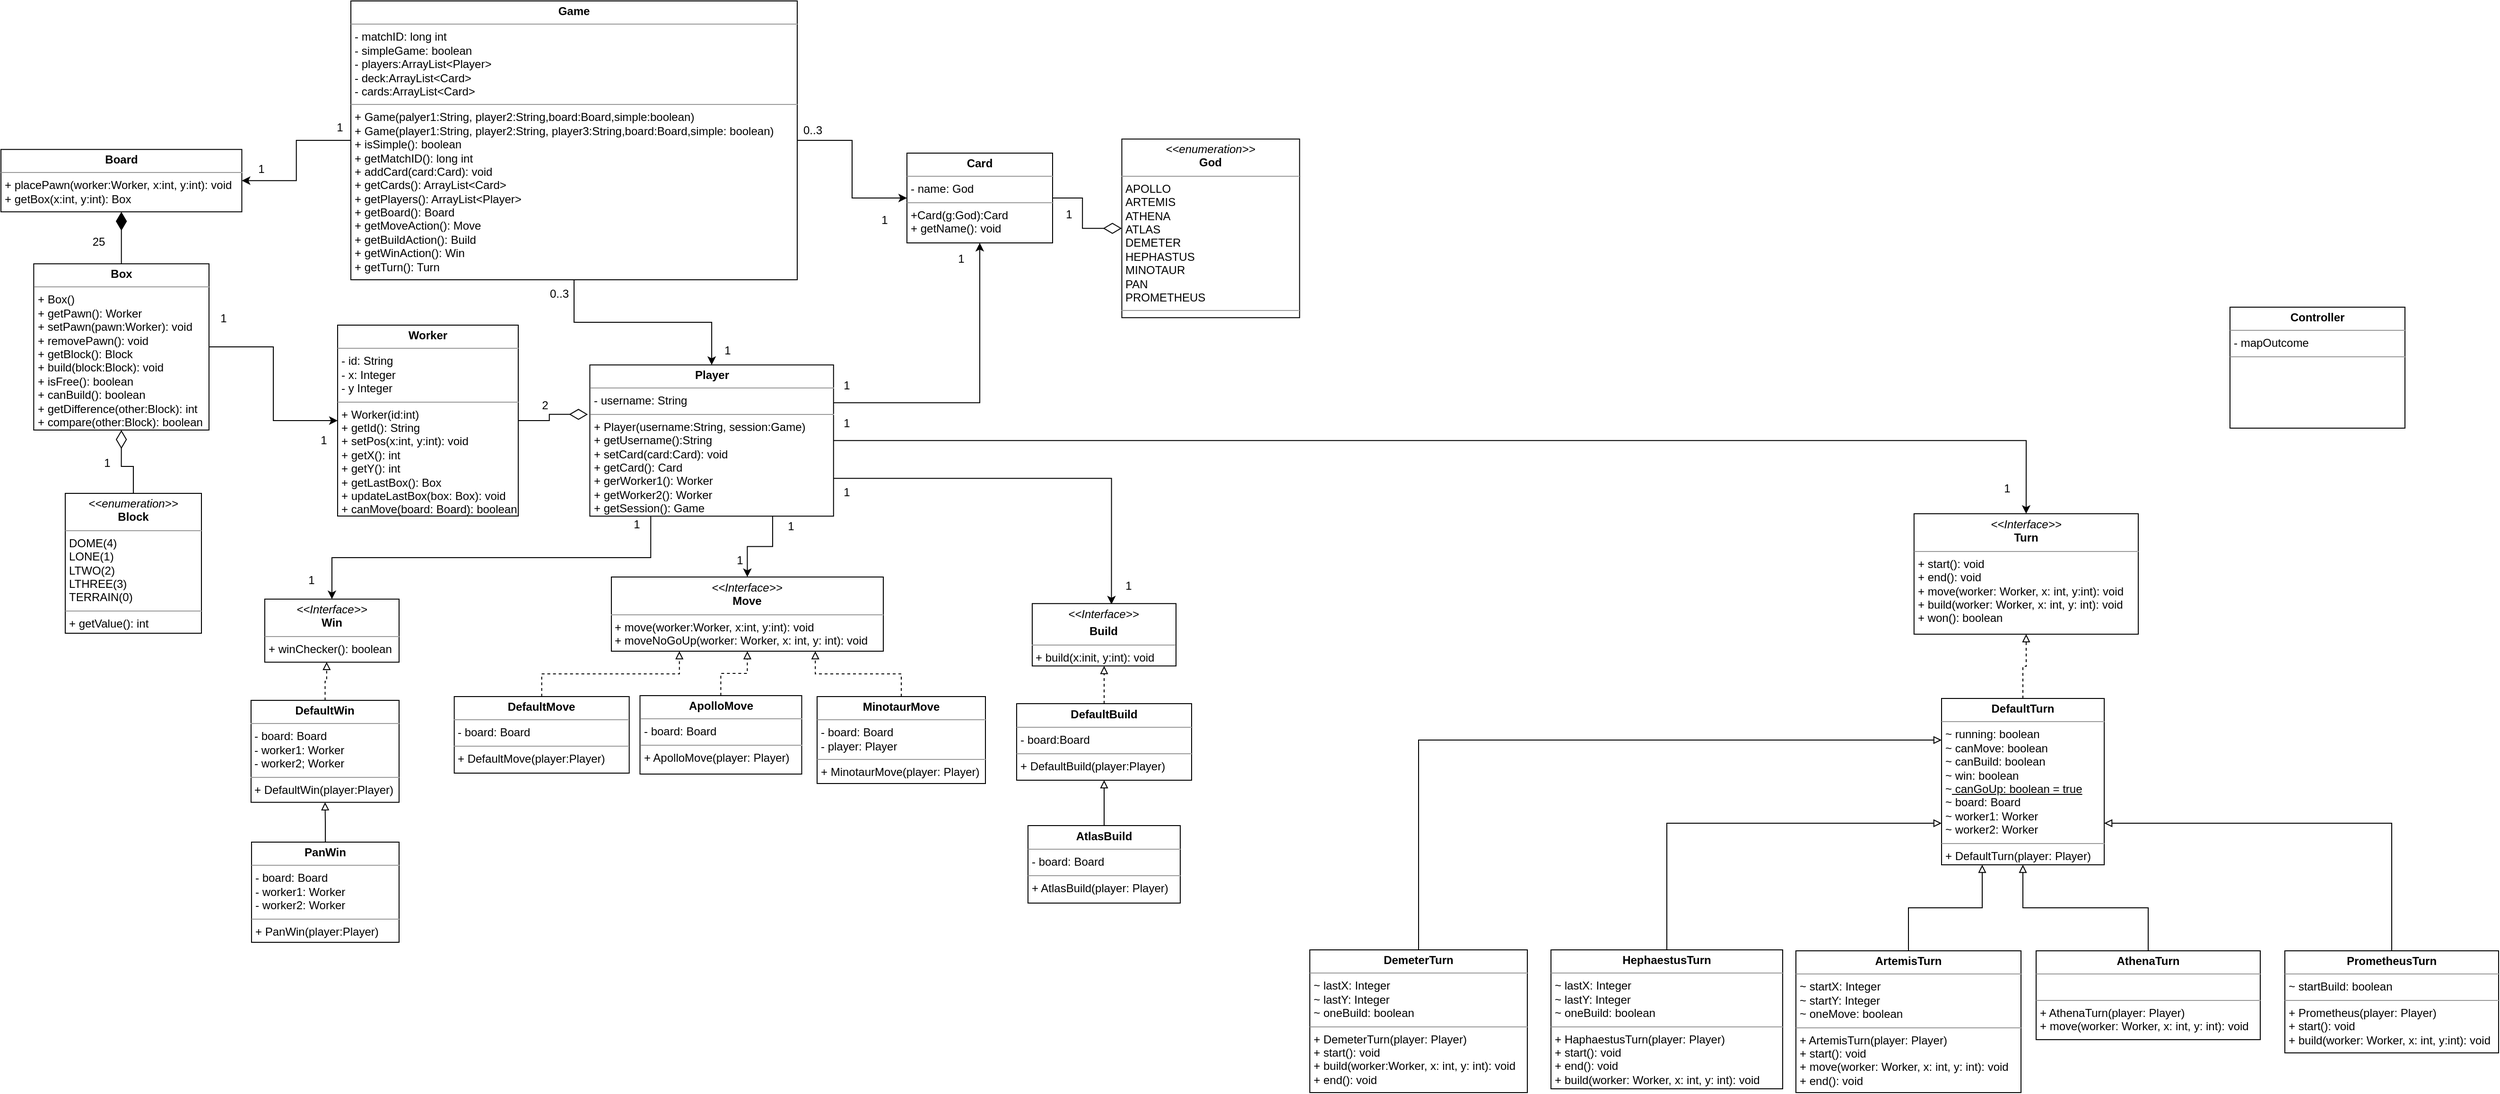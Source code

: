<mxfile version="12.6.5" type="device"><diagram id="AI4W4s346pFo44KeCA1z" name="Page-1"><mxGraphModel dx="1185" dy="668" grid="0" gridSize="10" guides="1" tooltips="1" connect="1" arrows="1" fold="1" page="1" pageScale="1" pageWidth="1169" pageHeight="827" math="0" shadow="0"><root><mxCell id="0"/><mxCell id="1" parent="0"/><mxCell id="TL9_snPZ9ANABbZx_FBI-161" value="&lt;p style=&quot;margin: 0px ; margin-top: 4px ; text-align: center&quot;&gt;&lt;b&gt;Board&lt;/b&gt;&lt;/p&gt;&lt;hr size=&quot;1&quot;&gt;&lt;p style=&quot;margin: 0px ; margin-left: 4px&quot;&gt;+ placePawn(worker:Worker, x:int, y:int): void&lt;/p&gt;&lt;p style=&quot;margin: 0px ; margin-left: 4px&quot;&gt;+ getBox(x:int, y:int): Box&lt;/p&gt;" style="verticalAlign=top;align=left;overflow=fill;fontSize=12;fontFamily=Helvetica;html=1;" parent="1" vertex="1"><mxGeometry x="74" y="235.12" width="254.71" height="66" as="geometry"/></mxCell><mxCell id="TL9_snPZ9ANABbZx_FBI-163" style="edgeStyle=orthogonalEdgeStyle;rounded=0;orthogonalLoop=1;jettySize=auto;html=1;entryX=0.5;entryY=1;entryDx=0;entryDy=0;endArrow=diamondThin;endFill=1;endSize=17;" parent="1" source="TL9_snPZ9ANABbZx_FBI-162" target="TL9_snPZ9ANABbZx_FBI-161" edge="1"><mxGeometry relative="1" as="geometry"/></mxCell><mxCell id="PPZtD4cfK2sCn7wSGM_x-12" style="edgeStyle=orthogonalEdgeStyle;rounded=0;jumpSize=6;orthogonalLoop=1;jettySize=auto;html=1;entryX=0;entryY=0.5;entryDx=0;entryDy=0;startArrow=none;startFill=0;endArrow=classic;endFill=1;endSize=6;targetPerimeterSpacing=0;" parent="1" source="TL9_snPZ9ANABbZx_FBI-162" target="iI2hpYONYFpoSritw1q2-1" edge="1"><mxGeometry relative="1" as="geometry"/></mxCell><mxCell id="TL9_snPZ9ANABbZx_FBI-162" value="&lt;p style=&quot;margin: 0px ; margin-top: 4px ; text-align: center&quot;&gt;&lt;b&gt;Box&lt;/b&gt;&lt;/p&gt;&lt;hr size=&quot;1&quot;&gt;&lt;p style=&quot;margin: 0px ; margin-left: 4px&quot;&gt;+ Box()&lt;/p&gt;&lt;p style=&quot;margin: 0px ; margin-left: 4px&quot;&gt;+ getPawn(): Worker&lt;/p&gt;&lt;p style=&quot;margin: 0px ; margin-left: 4px&quot;&gt;+ setPawn(pawn:Worker): void&lt;/p&gt;&lt;p style=&quot;margin: 0px ; margin-left: 4px&quot;&gt;+ removePawn(): void&lt;/p&gt;&lt;p style=&quot;margin: 0px ; margin-left: 4px&quot;&gt;+ getBlock(): Block&lt;/p&gt;&lt;p style=&quot;margin: 0px ; margin-left: 4px&quot;&gt;+ build(block:Block): void&lt;/p&gt;&lt;p style=&quot;margin: 0px ; margin-left: 4px&quot;&gt;+ isFree(): boolean&lt;/p&gt;&lt;p style=&quot;margin: 0px ; margin-left: 4px&quot;&gt;+ canBuild(): boolean&lt;/p&gt;&lt;p style=&quot;margin: 0px ; margin-left: 4px&quot;&gt;+ getDifference(other:Block): int&lt;/p&gt;&lt;p style=&quot;margin: 0px ; margin-left: 4px&quot;&gt;+ compare(other:Block): boolean&lt;/p&gt;" style="verticalAlign=top;align=left;overflow=fill;fontSize=12;fontFamily=Helvetica;html=1;" parent="1" vertex="1"><mxGeometry x="108.68" y="356.12" width="185.32" height="175.88" as="geometry"/></mxCell><mxCell id="PPZtD4cfK2sCn7wSGM_x-11" style="edgeStyle=orthogonalEdgeStyle;rounded=0;orthogonalLoop=1;jettySize=auto;html=1;entryX=0.5;entryY=1;entryDx=0;entryDy=0;startArrow=none;startFill=0;endArrow=diamondThin;endFill=0;endSize=17;targetPerimeterSpacing=0;jumpSize=6;" parent="1" source="OH-vLpmE1W3eBXYXxD3f-1" target="TL9_snPZ9ANABbZx_FBI-162" edge="1"><mxGeometry relative="1" as="geometry"><mxPoint x="200.695" y="574" as="sourcePoint"/></mxGeometry></mxCell><mxCell id="PPZtD4cfK2sCn7wSGM_x-7" style="edgeStyle=orthogonalEdgeStyle;rounded=0;orthogonalLoop=1;jettySize=auto;html=1;startArrow=none;startFill=0;endArrow=diamondThin;endFill=0;endSize=17;targetPerimeterSpacing=0;" parent="1" source="UgyTfdKLfa_VLMzOBymf-4" target="pAgwG4pUgbgQ0UnFeg27-1" edge="1"><mxGeometry relative="1" as="geometry"/></mxCell><mxCell id="UgyTfdKLfa_VLMzOBymf-4" value="&lt;p style=&quot;margin: 0px ; margin-top: 4px ; text-align: center&quot;&gt;&lt;b&gt;Card&lt;/b&gt;&lt;/p&gt;&lt;hr size=&quot;1&quot;&gt;&lt;p style=&quot;margin: 0px ; margin-left: 4px&quot;&gt;- name: God&lt;br&gt;&lt;/p&gt;&lt;hr size=&quot;1&quot;&gt;&lt;p style=&quot;margin: 0px ; margin-left: 4px&quot;&gt;+Card(g:God):Card&lt;/p&gt;&lt;p style=&quot;margin: 0px ; margin-left: 4px&quot;&gt;+ getName(): void&amp;nbsp;&lt;/p&gt;&lt;p style=&quot;margin: 0px ; margin-left: 4px&quot;&gt;&lt;br&gt;&lt;/p&gt;" style="verticalAlign=top;align=left;overflow=fill;fontSize=12;fontFamily=Helvetica;html=1;" parent="1" vertex="1"><mxGeometry x="1032" y="239" width="154" height="95" as="geometry"/></mxCell><mxCell id="UgyTfdKLfa_VLMzOBymf-9" value="&lt;p style=&quot;margin: 0px ; margin-top: 4px ; text-align: center&quot;&gt;&lt;i&gt;&amp;lt;&amp;lt;Interface&amp;gt;&amp;gt;&lt;/i&gt;&lt;br&gt;&lt;b&gt;Win&lt;/b&gt;&lt;/p&gt;&lt;hr size=&quot;1&quot;&gt;&lt;p style=&quot;margin: 0px ; margin-left: 4px&quot;&gt;+ winChecker(): boolean&lt;/p&gt;" style="verticalAlign=top;align=left;overflow=fill;fontSize=12;fontFamily=Helvetica;html=1;" parent="1" vertex="1"><mxGeometry x="352.95" y="710.88" width="142.02" height="66.75" as="geometry"/></mxCell><mxCell id="PPZtD4cfK2sCn7wSGM_x-35" style="edgeStyle=orthogonalEdgeStyle;rounded=0;jumpSize=6;orthogonalLoop=1;jettySize=auto;html=1;entryX=0.75;entryY=1;entryDx=0;entryDy=0;startArrow=classic;startFill=1;endArrow=none;endFill=0;endSize=6;targetPerimeterSpacing=0;exitX=0.5;exitY=0;exitDx=0;exitDy=0;" parent="1" source="UgyTfdKLfa_VLMzOBymf-26" target="0Tfp0ud56B-8Gjjh1ehG-1" edge="1"><mxGeometry relative="1" as="geometry"/></mxCell><mxCell id="UgyTfdKLfa_VLMzOBymf-26" value="&lt;p style=&quot;margin: 0px ; margin-top: 4px ; text-align: center&quot;&gt;&lt;i&gt;&amp;lt;&amp;lt;Interface&amp;gt;&amp;gt;&lt;/i&gt;&lt;br&gt;&lt;b&gt;Move&lt;/b&gt;&lt;/p&gt;&lt;hr size=&quot;1&quot;&gt;&lt;p style=&quot;margin: 0px ; margin-left: 4px&quot;&gt;+ move(worker:Worker, x:int, y:int): void&lt;/p&gt;&lt;p style=&quot;margin: 0px ; margin-left: 4px&quot;&gt;+ moveNoGoUp(worker: Worker, x: int, y: int): void&lt;/p&gt;" style="verticalAlign=top;align=left;overflow=fill;fontSize=12;fontFamily=Helvetica;html=1;" parent="1" vertex="1"><mxGeometry x="719.48" y="687.5" width="287.52" height="78.5" as="geometry"/></mxCell><mxCell id="PPZtD4cfK2sCn7wSGM_x-36" style="edgeStyle=orthogonalEdgeStyle;rounded=0;jumpSize=6;orthogonalLoop=1;jettySize=auto;html=1;entryX=1;entryY=0.75;entryDx=0;entryDy=0;startArrow=classic;startFill=1;endArrow=none;endFill=0;endSize=6;targetPerimeterSpacing=0;exitX=0.551;exitY=0.013;exitDx=0;exitDy=0;exitPerimeter=0;" parent="1" source="UgyTfdKLfa_VLMzOBymf-27" target="0Tfp0ud56B-8Gjjh1ehG-1" edge="1"><mxGeometry relative="1" as="geometry"/></mxCell><mxCell id="UgyTfdKLfa_VLMzOBymf-27" value="&lt;p style=&quot;margin: 0px ; margin-top: 4px ; text-align: center&quot;&gt;&lt;i&gt;&amp;lt;&amp;lt;Interface&amp;gt;&amp;gt;&lt;/i&gt;&lt;/p&gt;&lt;p style=&quot;margin: 0px ; margin-top: 4px ; text-align: center&quot;&gt;&lt;b&gt;Build&lt;/b&gt;&lt;/p&gt;&lt;hr size=&quot;1&quot;&gt;&lt;p style=&quot;margin: 0px ; margin-left: 4px&quot;&gt;+ build(x:init, y:int): void&lt;/p&gt;" style="verticalAlign=top;align=left;overflow=fill;fontSize=12;fontFamily=Helvetica;html=1;" parent="1" vertex="1"><mxGeometry x="1164.49" y="715.62" width="152.02" height="66" as="geometry"/></mxCell><mxCell id="pAgwG4pUgbgQ0UnFeg27-1" value="&lt;p style=&quot;margin: 0px ; margin-top: 4px ; text-align: center&quot;&gt;&lt;i&gt;&amp;lt;&amp;lt;enumeration&amp;gt;&amp;gt;&lt;/i&gt;&lt;br&gt;&lt;b&gt;God&lt;/b&gt;&lt;/p&gt;&lt;hr size=&quot;1&quot;&gt;&lt;p style=&quot;margin: 0px ; margin-left: 4px&quot;&gt;APOLLO&lt;/p&gt;&lt;p style=&quot;margin: 0px ; margin-left: 4px&quot;&gt;ARTEMIS&lt;/p&gt;&lt;p style=&quot;margin: 0px ; margin-left: 4px&quot;&gt;ATHENA&lt;/p&gt;&lt;p style=&quot;margin: 0px ; margin-left: 4px&quot;&gt;ATLAS&lt;/p&gt;&lt;p style=&quot;margin: 0px ; margin-left: 4px&quot;&gt;DEMETER&lt;/p&gt;&lt;p style=&quot;margin: 0px ; margin-left: 4px&quot;&gt;HEPHASTUS&lt;/p&gt;&lt;p style=&quot;margin: 0px ; margin-left: 4px&quot;&gt;MINOTAUR&lt;/p&gt;&lt;p style=&quot;margin: 0px ; margin-left: 4px&quot;&gt;PAN&lt;/p&gt;&lt;p style=&quot;margin: 0px ; margin-left: 4px&quot;&gt;PROMETHEUS&lt;/p&gt;&lt;hr size=&quot;1&quot;&gt;&lt;p style=&quot;margin: 0px ; margin-left: 4px&quot;&gt;&lt;br&gt;&lt;/p&gt;" style="verticalAlign=top;align=left;overflow=fill;fontSize=12;fontFamily=Helvetica;html=1;" parent="1" vertex="1"><mxGeometry x="1259.24" y="224.12" width="187.94" height="189" as="geometry"/></mxCell><mxCell id="ljzHWtXD3Ws3ad_9SaKF-12" value="" style="endArrow=none;html=1;" parent="1" edge="1"><mxGeometry width="50" height="50" relative="1" as="geometry"><mxPoint x="403.77" y="383.12" as="sourcePoint"/><mxPoint x="403.77" y="383.12" as="targetPoint"/></mxGeometry></mxCell><mxCell id="PPZtD4cfK2sCn7wSGM_x-8" style="edgeStyle=orthogonalEdgeStyle;rounded=0;orthogonalLoop=1;jettySize=auto;html=1;startArrow=none;startFill=0;endArrow=classic;endFill=1;endSize=6;targetPerimeterSpacing=0;" parent="1" source="ljzHWtXD3Ws3ad_9SaKF-13" target="UgyTfdKLfa_VLMzOBymf-4" edge="1"><mxGeometry relative="1" as="geometry"/></mxCell><mxCell id="PPZtD4cfK2sCn7wSGM_x-10" style="edgeStyle=orthogonalEdgeStyle;rounded=0;orthogonalLoop=1;jettySize=auto;html=1;entryX=1;entryY=0.5;entryDx=0;entryDy=0;startArrow=none;startFill=0;endArrow=classic;endFill=1;endSize=6;targetPerimeterSpacing=0;" parent="1" source="ljzHWtXD3Ws3ad_9SaKF-13" target="TL9_snPZ9ANABbZx_FBI-161" edge="1"><mxGeometry relative="1" as="geometry"/></mxCell><mxCell id="vhSz58OQ3GrwiRT-DfRa-1" style="edgeStyle=orthogonalEdgeStyle;rounded=0;orthogonalLoop=1;jettySize=auto;html=1;startArrow=none;startFill=0;" parent="1" source="ljzHWtXD3Ws3ad_9SaKF-13" target="0Tfp0ud56B-8Gjjh1ehG-1" edge="1"><mxGeometry relative="1" as="geometry"/></mxCell><mxCell id="ljzHWtXD3Ws3ad_9SaKF-13" value="&lt;p style=&quot;margin: 0px ; margin-top: 4px ; text-align: center&quot;&gt;&lt;b&gt;Game&lt;/b&gt;&lt;/p&gt;&lt;hr size=&quot;1&quot;&gt;&lt;p style=&quot;margin: 0px ; margin-left: 4px&quot;&gt;- matchID: long int&lt;br&gt;&lt;/p&gt;&lt;p style=&quot;margin: 0px ; margin-left: 4px&quot;&gt;- simpleGame: boolean&lt;/p&gt;&lt;p style=&quot;margin: 0px ; margin-left: 4px&quot;&gt;- players:ArrayList&amp;lt;Player&amp;gt;&lt;/p&gt;&lt;p style=&quot;margin: 0px ; margin-left: 4px&quot;&gt;- deck:ArrayList&amp;lt;Card&amp;gt;&lt;/p&gt;&lt;p style=&quot;margin: 0px ; margin-left: 4px&quot;&gt;- cards:ArrayList&amp;lt;Card&amp;gt;&lt;/p&gt;&lt;hr size=&quot;1&quot;&gt;&lt;p style=&quot;margin: 0px ; margin-left: 4px&quot;&gt;&lt;span&gt;+ Game(palyer1:String, player2:String,board:Board,simple:boolean)&lt;/span&gt;&lt;br&gt;&lt;/p&gt;&lt;p style=&quot;margin: 0px ; margin-left: 4px&quot;&gt;&lt;span&gt;+ Game(player1:String, player2:String, player3:String,board:Board,simple: boolean)&lt;/span&gt;&lt;/p&gt;&lt;p style=&quot;margin: 0px ; margin-left: 4px&quot;&gt;&lt;span&gt;+ isSimple(): boolean&lt;/span&gt;&lt;/p&gt;&lt;p style=&quot;margin: 0px ; margin-left: 4px&quot;&gt;+ getMatchID(): long int&lt;span&gt;&lt;br&gt;&lt;/span&gt;&lt;/p&gt;&lt;p style=&quot;margin: 0px ; margin-left: 4px&quot;&gt;+ addCard(card:Card): void&lt;/p&gt;&lt;p style=&quot;margin: 0px ; margin-left: 4px&quot;&gt;+ getCards(): ArrayList&amp;lt;Card&amp;gt;&lt;/p&gt;&lt;p style=&quot;margin: 0px ; margin-left: 4px&quot;&gt;+ getPlayers(): ArrayList&amp;lt;Player&amp;gt;&lt;/p&gt;&lt;p style=&quot;margin: 0px ; margin-left: 4px&quot;&gt;+ getBoard(): Board&lt;/p&gt;&lt;p style=&quot;margin: 0px ; margin-left: 4px&quot;&gt;+ getMoveAction(): Move&lt;/p&gt;&lt;p style=&quot;margin: 0px ; margin-left: 4px&quot;&gt;+ getBuildAction(): Build&lt;/p&gt;&lt;p style=&quot;margin: 0px ; margin-left: 4px&quot;&gt;+ getWinAction(): Win&lt;/p&gt;&lt;p style=&quot;margin: 0px ; margin-left: 4px&quot;&gt;+ getTurn(): Turn&lt;/p&gt;&lt;p style=&quot;margin: 0px ; margin-left: 4px&quot;&gt;&lt;br&gt;&lt;/p&gt;" style="verticalAlign=top;align=left;overflow=fill;fontSize=12;fontFamily=Helvetica;html=1;" parent="1" vertex="1"><mxGeometry x="444" y="78" width="472" height="295" as="geometry"/></mxCell><mxCell id="iI2hpYONYFpoSritw1q2-3" style="edgeStyle=orthogonalEdgeStyle;rounded=0;orthogonalLoop=1;jettySize=auto;html=1;entryX=-0.008;entryY=0.327;entryDx=0;entryDy=0;endArrow=diamondThin;endFill=0;endSize=17;entryPerimeter=0;" parent="1" source="iI2hpYONYFpoSritw1q2-1" target="0Tfp0ud56B-8Gjjh1ehG-1" edge="1"><mxGeometry relative="1" as="geometry"><mxPoint x="524.71" y="472.12" as="targetPoint"/></mxGeometry></mxCell><mxCell id="iI2hpYONYFpoSritw1q2-1" value="&lt;p style=&quot;margin: 0px ; margin-top: 4px ; text-align: center&quot;&gt;&lt;b&gt;Worker&lt;/b&gt;&lt;/p&gt;&lt;hr size=&quot;1&quot;&gt;&lt;p style=&quot;margin: 0px ; margin-left: 4px&quot;&gt;- id: String&lt;/p&gt;&lt;p style=&quot;margin: 0px ; margin-left: 4px&quot;&gt;- x: Integer&lt;/p&gt;&lt;p style=&quot;margin: 0px ; margin-left: 4px&quot;&gt;- y Integer&lt;/p&gt;&lt;hr size=&quot;1&quot;&gt;&lt;p style=&quot;margin: 0px ; margin-left: 4px&quot;&gt;&lt;span&gt;+ Worker(id:int)&lt;/span&gt;&lt;/p&gt;&lt;p style=&quot;margin: 0px ; margin-left: 4px&quot;&gt;&lt;span&gt;+ getId(): String&lt;/span&gt;&lt;br&gt;&lt;/p&gt;&lt;p style=&quot;margin: 0px ; margin-left: 4px&quot;&gt;&lt;span&gt;+ setPos(x:int, y:int): void&lt;/span&gt;&lt;/p&gt;&lt;p style=&quot;margin: 0px ; margin-left: 4px&quot;&gt;&lt;span&gt;+ getX(): int&lt;/span&gt;&lt;/p&gt;&lt;p style=&quot;margin: 0px ; margin-left: 4px&quot;&gt;&lt;span&gt;+ getY(): int&lt;/span&gt;&lt;/p&gt;&lt;p style=&quot;margin: 0px ; margin-left: 4px&quot;&gt;&lt;span&gt;+ getLastBox(): Box&lt;/span&gt;&lt;/p&gt;&lt;p style=&quot;margin: 0px ; margin-left: 4px&quot;&gt;&lt;span&gt;+ updateLastBox(box: Box): void&lt;/span&gt;&lt;/p&gt;&lt;p style=&quot;margin: 0px ; margin-left: 4px&quot;&gt;&lt;span&gt;+ canMove(board: Board): boolean&lt;/span&gt;&lt;/p&gt;" style="verticalAlign=top;align=left;overflow=fill;fontSize=12;fontFamily=Helvetica;html=1;" parent="1" vertex="1"><mxGeometry x="430" y="421" width="191" height="202" as="geometry"/></mxCell><mxCell id="PPZtD4cfK2sCn7wSGM_x-13" style="edgeStyle=orthogonalEdgeStyle;rounded=0;jumpSize=6;orthogonalLoop=1;jettySize=auto;html=1;startArrow=none;startFill=0;endArrow=classic;endFill=1;endSize=6;targetPerimeterSpacing=0;exitX=1;exitY=0.25;exitDx=0;exitDy=0;" parent="1" source="0Tfp0ud56B-8Gjjh1ehG-1" target="UgyTfdKLfa_VLMzOBymf-4" edge="1"><mxGeometry relative="1" as="geometry"/></mxCell><mxCell id="PPZtD4cfK2sCn7wSGM_x-31" style="edgeStyle=orthogonalEdgeStyle;rounded=0;jumpSize=6;orthogonalLoop=1;jettySize=auto;html=1;entryX=0.5;entryY=0;entryDx=0;entryDy=0;startArrow=none;startFill=0;endArrow=classic;endFill=1;endSize=6;targetPerimeterSpacing=0;exitX=0.25;exitY=1;exitDx=0;exitDy=0;" parent="1" source="0Tfp0ud56B-8Gjjh1ehG-1" target="UgyTfdKLfa_VLMzOBymf-9" edge="1"><mxGeometry relative="1" as="geometry"/></mxCell><mxCell id="OH-vLpmE1W3eBXYXxD3f-22" style="edgeStyle=orthogonalEdgeStyle;rounded=0;orthogonalLoop=1;jettySize=auto;html=1;entryX=0.5;entryY=0;entryDx=0;entryDy=0;endArrow=classic;endFill=1;" parent="1" source="0Tfp0ud56B-8Gjjh1ehG-1" target="vhSz58OQ3GrwiRT-DfRa-5" edge="1"><mxGeometry relative="1" as="geometry"/></mxCell><mxCell id="0Tfp0ud56B-8Gjjh1ehG-1" value="&lt;p style=&quot;margin: 0px ; margin-top: 4px ; text-align: center&quot;&gt;&lt;b&gt;Player&lt;/b&gt;&lt;/p&gt;&lt;hr size=&quot;1&quot;&gt;&lt;p style=&quot;margin: 0px ; margin-left: 4px&quot;&gt;- username: String&lt;/p&gt;&lt;hr size=&quot;1&quot;&gt;&lt;p style=&quot;margin: 0px ; margin-left: 4px&quot;&gt;+ Player(username:String, session:Game)&lt;/p&gt;&lt;p style=&quot;margin: 0px ; margin-left: 4px&quot;&gt;+ getUsername():String&lt;/p&gt;&lt;p style=&quot;margin: 0px ; margin-left: 4px&quot;&gt;+ setCard(card:Card): void&lt;/p&gt;&lt;p style=&quot;margin: 0px ; margin-left: 4px&quot;&gt;+ getCard(): Card&lt;/p&gt;&lt;p style=&quot;margin: 0px ; margin-left: 4px&quot;&gt;+ gerWorker1(): Worker&lt;/p&gt;&lt;p style=&quot;margin: 0px ; margin-left: 4px&quot;&gt;+ getWorker2(): Worker&lt;/p&gt;&lt;p style=&quot;margin: 0px ; margin-left: 4px&quot;&gt;+ getSession(): Game&lt;/p&gt;" style="verticalAlign=top;align=left;overflow=fill;fontSize=12;fontFamily=Helvetica;html=1;" parent="1" vertex="1"><mxGeometry x="696.71" y="463.12" width="257.67" height="160" as="geometry"/></mxCell><mxCell id="PPZtD4cfK2sCn7wSGM_x-37" style="edgeStyle=orthogonalEdgeStyle;rounded=0;jumpSize=6;orthogonalLoop=1;jettySize=auto;html=1;entryX=0.461;entryY=0.997;entryDx=0;entryDy=0;entryPerimeter=0;startArrow=none;startFill=0;endArrow=block;endFill=0;endSize=6;targetPerimeterSpacing=0;dashed=1;" parent="1" source="PPZtD4cfK2sCn7wSGM_x-24" target="UgyTfdKLfa_VLMzOBymf-9" edge="1"><mxGeometry relative="1" as="geometry"/></mxCell><mxCell id="PPZtD4cfK2sCn7wSGM_x-24" value="&lt;p style=&quot;margin: 0px ; margin-top: 4px ; text-align: center&quot;&gt;&lt;b&gt;DefaultWin&lt;/b&gt;&lt;/p&gt;&lt;hr size=&quot;1&quot;&gt;&lt;p style=&quot;margin: 0px ; margin-left: 4px&quot;&gt;- board: Board&lt;/p&gt;&lt;p style=&quot;margin: 0px ; margin-left: 4px&quot;&gt;- worker1: Worker&lt;/p&gt;&lt;p style=&quot;margin: 0px ; margin-left: 4px&quot;&gt;- worker2; Worker&lt;/p&gt;&lt;hr size=&quot;1&quot;&gt;&lt;p style=&quot;margin: 0px ; margin-left: 4px&quot;&gt;+ DefaultWin(player:Player)&lt;/p&gt;" style="verticalAlign=top;align=left;overflow=fill;fontSize=12;fontFamily=Helvetica;html=1;" parent="1" vertex="1"><mxGeometry x="338.46" y="818" width="156.51" height="107.87" as="geometry"/></mxCell><mxCell id="OH-vLpmE1W3eBXYXxD3f-18" style="edgeStyle=orthogonalEdgeStyle;rounded=0;orthogonalLoop=1;jettySize=auto;html=1;entryX=0.25;entryY=1;entryDx=0;entryDy=0;endArrow=block;endFill=0;dashed=1;" parent="1" source="PPZtD4cfK2sCn7wSGM_x-28" target="UgyTfdKLfa_VLMzOBymf-26" edge="1"><mxGeometry relative="1" as="geometry"/></mxCell><mxCell id="PPZtD4cfK2sCn7wSGM_x-28" value="&lt;p style=&quot;margin: 0px ; margin-top: 4px ; text-align: center&quot;&gt;&lt;b&gt;DefaultMove&lt;/b&gt;&lt;/p&gt;&lt;hr size=&quot;1&quot;&gt;&lt;p style=&quot;margin: 0px ; margin-left: 4px&quot;&gt;- board: Board&lt;/p&gt;&lt;hr size=&quot;1&quot;&gt;&lt;p style=&quot;margin: 0px ; margin-left: 4px&quot;&gt;+ DefaultMove(player:Player)&lt;/p&gt;" style="verticalAlign=top;align=left;overflow=fill;fontSize=12;fontFamily=Helvetica;html=1;" parent="1" vertex="1"><mxGeometry x="553.32" y="814" width="185" height="81" as="geometry"/></mxCell><mxCell id="PPZtD4cfK2sCn7wSGM_x-49" style="edgeStyle=orthogonalEdgeStyle;rounded=0;jumpSize=6;orthogonalLoop=1;jettySize=auto;html=1;entryX=0.5;entryY=1;entryDx=0;entryDy=0;dashed=1;startArrow=none;startFill=0;endArrow=block;endFill=0;endSize=6;targetPerimeterSpacing=0;" parent="1" source="PPZtD4cfK2sCn7wSGM_x-29" target="UgyTfdKLfa_VLMzOBymf-27" edge="1"><mxGeometry relative="1" as="geometry"/></mxCell><mxCell id="PPZtD4cfK2sCn7wSGM_x-29" value="&lt;p style=&quot;margin: 0px ; margin-top: 4px ; text-align: center&quot;&gt;&lt;b&gt;DefaultBuild&lt;/b&gt;&lt;/p&gt;&lt;hr size=&quot;1&quot;&gt;&lt;p style=&quot;margin: 0px ; margin-left: 4px&quot;&gt;- board:Board&lt;/p&gt;&lt;hr size=&quot;1&quot;&gt;&lt;p style=&quot;margin: 0px ; margin-left: 4px&quot;&gt;+ DefaultBuild(player:Player)&lt;/p&gt;" style="verticalAlign=top;align=left;overflow=fill;fontSize=12;fontFamily=Helvetica;html=1;" parent="1" vertex="1"><mxGeometry x="1148" y="821.5" width="185" height="81" as="geometry"/></mxCell><mxCell id="PPZtD4cfK2sCn7wSGM_x-53" value="0..3" style="text;html=1;align=center;verticalAlign=middle;resizable=0;points=[];autosize=1;" parent="1" vertex="1"><mxGeometry x="917" y="206.12" width="30" height="18" as="geometry"/></mxCell><mxCell id="PPZtD4cfK2sCn7wSGM_x-54" value="1" style="text;html=1;align=center;verticalAlign=middle;resizable=0;points=[];autosize=1;" parent="1" vertex="1"><mxGeometry x="999.86" y="301.12" width="17" height="18" as="geometry"/></mxCell><mxCell id="PPZtD4cfK2sCn7wSGM_x-55" value="1" style="text;html=1;align=center;verticalAlign=middle;resizable=0;points=[];autosize=1;" parent="1" vertex="1"><mxGeometry x="423" y="203" width="17" height="18" as="geometry"/></mxCell><mxCell id="PPZtD4cfK2sCn7wSGM_x-56" value="1" style="text;html=1;align=center;verticalAlign=middle;resizable=0;points=[];autosize=1;" parent="1" vertex="1"><mxGeometry x="340.22" y="247" width="17" height="18" as="geometry"/></mxCell><mxCell id="PPZtD4cfK2sCn7wSGM_x-57" value="1" style="text;html=1;align=center;verticalAlign=middle;resizable=0;points=[];autosize=1;" parent="1" vertex="1"><mxGeometry x="1194" y="295" width="17" height="18" as="geometry"/></mxCell><mxCell id="PPZtD4cfK2sCn7wSGM_x-58" value="25" style="text;html=1;align=center;verticalAlign=middle;resizable=0;points=[];autosize=1;" parent="1" vertex="1"><mxGeometry x="165" y="324" width="23" height="18" as="geometry"/></mxCell><mxCell id="PPZtD4cfK2sCn7wSGM_x-59" value="1" style="text;html=1;align=center;verticalAlign=middle;resizable=0;points=[];autosize=1;" parent="1" vertex="1"><mxGeometry x="177" y="558" width="17" height="18" as="geometry"/></mxCell><mxCell id="PPZtD4cfK2sCn7wSGM_x-60" value="1" style="text;html=1;align=center;verticalAlign=middle;resizable=0;points=[];autosize=1;" parent="1" vertex="1"><mxGeometry x="300" y="405" width="17" height="18" as="geometry"/></mxCell><mxCell id="PPZtD4cfK2sCn7wSGM_x-61" value="1" style="text;html=1;align=center;verticalAlign=middle;resizable=0;points=[];autosize=1;" parent="1" vertex="1"><mxGeometry x="406" y="534.12" width="17" height="18" as="geometry"/></mxCell><mxCell id="PPZtD4cfK2sCn7wSGM_x-62" value="2" style="text;html=1;align=center;verticalAlign=middle;resizable=0;points=[];autosize=1;" parent="1" vertex="1"><mxGeometry x="640" y="497" width="17" height="18" as="geometry"/></mxCell><mxCell id="PPZtD4cfK2sCn7wSGM_x-63" value="1" style="text;html=1;align=center;verticalAlign=middle;resizable=0;points=[];autosize=1;" parent="1" vertex="1"><mxGeometry x="833" y="439" width="17" height="18" as="geometry"/></mxCell><mxCell id="PPZtD4cfK2sCn7wSGM_x-64" value="1" style="text;html=1;align=center;verticalAlign=middle;resizable=0;points=[];autosize=1;" parent="1" vertex="1"><mxGeometry x="1080" y="342" width="17" height="18" as="geometry"/></mxCell><mxCell id="PPZtD4cfK2sCn7wSGM_x-65" value="1" style="text;html=1;align=center;verticalAlign=middle;resizable=0;points=[];autosize=1;" parent="1" vertex="1"><mxGeometry x="393.46" y="682" width="17" height="18" as="geometry"/></mxCell><mxCell id="PPZtD4cfK2sCn7wSGM_x-70" value="1" style="text;html=1;align=center;verticalAlign=middle;resizable=0;points=[];autosize=1;" parent="1" vertex="1"><mxGeometry x="846.0" y="661" width="17" height="18" as="geometry"/></mxCell><mxCell id="PPZtD4cfK2sCn7wSGM_x-71" value="1" style="text;html=1;align=center;verticalAlign=middle;resizable=0;points=[];autosize=1;" parent="1" vertex="1"><mxGeometry x="1257.78" y="687.5" width="17" height="18" as="geometry"/></mxCell><mxCell id="PPZtD4cfK2sCn7wSGM_x-72" value="1" style="text;html=1;align=center;verticalAlign=middle;resizable=0;points=[];autosize=1;" parent="1" vertex="1"><mxGeometry x="737.64" y="623.12" width="17" height="18" as="geometry"/></mxCell><mxCell id="PPZtD4cfK2sCn7wSGM_x-75" value="1" style="text;html=1;align=center;verticalAlign=middle;resizable=0;points=[];autosize=1;" parent="1" vertex="1"><mxGeometry x="900" y="625" width="17" height="18" as="geometry"/></mxCell><mxCell id="PPZtD4cfK2sCn7wSGM_x-76" value="1" style="text;html=1;align=center;verticalAlign=middle;resizable=0;points=[];autosize=1;" parent="1" vertex="1"><mxGeometry x="959.72" y="589" width="17" height="18" as="geometry"/></mxCell><mxCell id="vhSz58OQ3GrwiRT-DfRa-2" value="0..3" style="text;html=1;align=center;verticalAlign=middle;resizable=0;points=[];autosize=1;" parent="1" vertex="1"><mxGeometry x="649" y="379" width="30" height="18" as="geometry"/></mxCell><mxCell id="vhSz58OQ3GrwiRT-DfRa-5" value="&lt;p style=&quot;margin: 0px ; margin-top: 4px ; text-align: center&quot;&gt;&lt;i&gt;&amp;lt;&amp;lt;Interface&amp;gt;&amp;gt;&lt;/i&gt;&lt;br&gt;&lt;b&gt;Turn&lt;/b&gt;&lt;/p&gt;&lt;hr size=&quot;1&quot;&gt;&lt;p style=&quot;margin: 0px ; margin-left: 4px&quot;&gt;&lt;/p&gt;&lt;p style=&quot;margin: 0px ; margin-left: 4px&quot;&gt;+ start(): void&lt;/p&gt;&lt;p style=&quot;margin: 0px ; margin-left: 4px&quot;&gt;+ end(): void&lt;/p&gt;&lt;p style=&quot;margin: 0px ; margin-left: 4px&quot;&gt;+ move(worker: Worker, x: int, y:int): void&lt;br&gt;+ build(worker: Worker, x: int, y: int): void&lt;/p&gt;&lt;p style=&quot;margin: 0px ; margin-left: 4px&quot;&gt;+ won(): boolean&lt;/p&gt;" style="verticalAlign=top;align=left;overflow=fill;fontSize=12;fontFamily=Helvetica;html=1;" parent="1" vertex="1"><mxGeometry x="2096.91" y="620.56" width="237.09" height="127.44" as="geometry"/></mxCell><mxCell id="vhSz58OQ3GrwiRT-DfRa-19" value="1" style="text;html=1;align=center;verticalAlign=middle;resizable=0;points=[];autosize=1;" parent="1" vertex="1"><mxGeometry x="2186" y="585" width="17" height="18" as="geometry"/></mxCell><mxCell id="OH-vLpmE1W3eBXYXxD3f-1" value="&lt;p style=&quot;margin: 0px ; margin-top: 4px ; text-align: center&quot;&gt;&lt;i&gt;&amp;lt;&amp;lt;enumeration&amp;gt;&amp;gt;&lt;/i&gt;&lt;br&gt;&lt;b&gt;Block&lt;/b&gt;&lt;/p&gt;&lt;hr size=&quot;1&quot;&gt;&lt;p style=&quot;margin: 0px ; margin-left: 4px&quot;&gt;DOME(4)&lt;br style=&quot;padding: 0px ; margin: 0px&quot;&gt;LONE(1)&lt;br style=&quot;padding: 0px ; margin: 0px&quot;&gt;LTWO(2)&lt;br style=&quot;padding: 0px ; margin: 0px&quot;&gt;LTHREE(3)&lt;br style=&quot;padding: 0px ; margin: 0px&quot;&gt;TERRAIN(0)&lt;br&gt;&lt;/p&gt;&lt;hr size=&quot;1&quot;&gt;&lt;p style=&quot;margin: 0px ; margin-left: 4px&quot;&gt;+ getValue(): int&lt;/p&gt;" style="verticalAlign=top;align=left;overflow=fill;fontSize=12;fontFamily=Helvetica;html=1;" parent="1" vertex="1"><mxGeometry x="142" y="599" width="144" height="148" as="geometry"/></mxCell><mxCell id="OH-vLpmE1W3eBXYXxD3f-3" style="edgeStyle=orthogonalEdgeStyle;rounded=0;orthogonalLoop=1;jettySize=auto;html=1;entryX=0.5;entryY=1;entryDx=0;entryDy=0;endArrow=block;endFill=0;" parent="1" source="OH-vLpmE1W3eBXYXxD3f-2" target="PPZtD4cfK2sCn7wSGM_x-24" edge="1"><mxGeometry relative="1" as="geometry"/></mxCell><mxCell id="OH-vLpmE1W3eBXYXxD3f-2" value="&lt;p style=&quot;margin: 0px ; margin-top: 4px ; text-align: center&quot;&gt;&lt;b&gt;PanWin&lt;/b&gt;&lt;/p&gt;&lt;hr size=&quot;1&quot;&gt;&lt;p style=&quot;margin: 0px ; margin-left: 4px&quot;&gt;- board: Board&lt;/p&gt;&lt;p style=&quot;margin: 0px ; margin-left: 4px&quot;&gt;- worker1: Worker&lt;/p&gt;&lt;p style=&quot;margin: 0px ; margin-left: 4px&quot;&gt;- worker2: Worker&lt;/p&gt;&lt;hr size=&quot;1&quot;&gt;&lt;p style=&quot;margin: 0px ; margin-left: 4px&quot;&gt;+ PanWin(player:Player)&lt;/p&gt;&lt;p style=&quot;margin: 0px ; margin-left: 4px&quot;&gt;&lt;br&gt;&lt;/p&gt;" style="verticalAlign=top;align=left;overflow=fill;fontSize=12;fontFamily=Helvetica;html=1;" parent="1" vertex="1"><mxGeometry x="338.97" y="968" width="156" height="106" as="geometry"/></mxCell><mxCell id="OH-vLpmE1W3eBXYXxD3f-19" style="edgeStyle=orthogonalEdgeStyle;rounded=0;orthogonalLoop=1;jettySize=auto;html=1;entryX=0.5;entryY=1;entryDx=0;entryDy=0;endArrow=block;endFill=0;dashed=1;" parent="1" source="OH-vLpmE1W3eBXYXxD3f-14" target="UgyTfdKLfa_VLMzOBymf-26" edge="1"><mxGeometry relative="1" as="geometry"/></mxCell><mxCell id="OH-vLpmE1W3eBXYXxD3f-14" value="&lt;p style=&quot;margin: 0px ; margin-top: 4px ; text-align: center&quot;&gt;&lt;b&gt;ApolloMove&lt;/b&gt;&lt;/p&gt;&lt;hr size=&quot;1&quot;&gt;&lt;p style=&quot;margin: 0px ; margin-left: 4px&quot;&gt;- board: Board&lt;/p&gt;&lt;hr size=&quot;1&quot;&gt;&lt;p style=&quot;margin: 0px ; margin-left: 4px&quot;&gt;+ ApolloMove(player: Player)&lt;/p&gt;" style="verticalAlign=top;align=left;overflow=fill;fontSize=12;fontFamily=Helvetica;html=1;" parent="1" vertex="1"><mxGeometry x="749.74" y="813" width="171" height="83" as="geometry"/></mxCell><mxCell id="OH-vLpmE1W3eBXYXxD3f-20" style="edgeStyle=orthogonalEdgeStyle;rounded=0;orthogonalLoop=1;jettySize=auto;html=1;entryX=0.75;entryY=1;entryDx=0;entryDy=0;dashed=1;endArrow=block;endFill=0;exitX=0.5;exitY=0;exitDx=0;exitDy=0;" parent="1" source="OH-vLpmE1W3eBXYXxD3f-15" target="UgyTfdKLfa_VLMzOBymf-26" edge="1"><mxGeometry relative="1" as="geometry"/></mxCell><mxCell id="OH-vLpmE1W3eBXYXxD3f-15" value="&lt;p style=&quot;margin: 0px ; margin-top: 4px ; text-align: center&quot;&gt;&lt;b&gt;MinotaurMove&lt;/b&gt;&lt;/p&gt;&lt;hr size=&quot;1&quot;&gt;&lt;p style=&quot;margin: 0px ; margin-left: 4px&quot;&gt;- board: Board&lt;/p&gt;&lt;p style=&quot;margin: 0px ; margin-left: 4px&quot;&gt;- player: Player&lt;/p&gt;&lt;hr size=&quot;1&quot;&gt;&lt;p style=&quot;margin: 0px ; margin-left: 4px&quot;&gt;+ MinotaurMove(player: Player)&lt;/p&gt;" style="verticalAlign=top;align=left;overflow=fill;fontSize=12;fontFamily=Helvetica;html=1;" parent="1" vertex="1"><mxGeometry x="937" y="814" width="178" height="92" as="geometry"/></mxCell><mxCell id="OH-vLpmE1W3eBXYXxD3f-17" style="edgeStyle=orthogonalEdgeStyle;rounded=0;orthogonalLoop=1;jettySize=auto;html=1;entryX=0.5;entryY=1;entryDx=0;entryDy=0;endArrow=block;endFill=0;" parent="1" source="OH-vLpmE1W3eBXYXxD3f-16" target="PPZtD4cfK2sCn7wSGM_x-29" edge="1"><mxGeometry relative="1" as="geometry"/></mxCell><mxCell id="OH-vLpmE1W3eBXYXxD3f-16" value="&lt;p style=&quot;margin: 0px ; margin-top: 4px ; text-align: center&quot;&gt;&lt;b&gt;AtlasBuild&lt;/b&gt;&lt;/p&gt;&lt;hr size=&quot;1&quot;&gt;&lt;p style=&quot;margin: 0px ; margin-left: 4px&quot;&gt;- board: Board&lt;/p&gt;&lt;hr size=&quot;1&quot;&gt;&lt;p style=&quot;margin: 0px ; margin-left: 4px&quot;&gt;+ AtlasBuild(player: Player)&lt;/p&gt;" style="verticalAlign=top;align=left;overflow=fill;fontSize=12;fontFamily=Helvetica;html=1;" parent="1" vertex="1"><mxGeometry x="1160" y="950.5" width="161" height="82" as="geometry"/></mxCell><mxCell id="OH-vLpmE1W3eBXYXxD3f-23" value="1" style="text;html=1;align=center;verticalAlign=middle;resizable=0;points=[];autosize=1;" parent="1" vertex="1"><mxGeometry x="959.72" y="516.12" width="17" height="18" as="geometry"/></mxCell><mxCell id="OH-vLpmE1W3eBXYXxD3f-24" value="1" style="text;html=1;align=center;verticalAlign=middle;resizable=0;points=[];autosize=1;" parent="1" vertex="1"><mxGeometry x="959.72" y="476" width="17" height="18" as="geometry"/></mxCell><mxCell id="2OemT5yvqeiBkJVEietn-3" style="edgeStyle=orthogonalEdgeStyle;rounded=0;orthogonalLoop=1;jettySize=auto;html=1;entryX=0.5;entryY=1;entryDx=0;entryDy=0;dashed=1;endArrow=block;endFill=0;" parent="1" source="2OemT5yvqeiBkJVEietn-2" target="vhSz58OQ3GrwiRT-DfRa-5" edge="1"><mxGeometry relative="1" as="geometry"/></mxCell><mxCell id="2OemT5yvqeiBkJVEietn-2" value="&lt;p style=&quot;margin: 0px ; margin-top: 4px ; text-align: center&quot;&gt;&lt;b&gt;DefaultTurn&lt;/b&gt;&lt;/p&gt;&lt;hr size=&quot;1&quot;&gt;&lt;p style=&quot;margin: 0px ; margin-left: 4px&quot;&gt;~ running: boolean&lt;/p&gt;&lt;p style=&quot;margin: 0px ; margin-left: 4px&quot;&gt;~ canMove: boolean&lt;/p&gt;&lt;p style=&quot;margin: 0px ; margin-left: 4px&quot;&gt;~ canBuild: boolean&lt;/p&gt;&lt;p style=&quot;margin: 0px ; margin-left: 4px&quot;&gt;~ win: boolean&lt;/p&gt;&lt;p style=&quot;margin: 0px ; margin-left: 4px&quot;&gt;~&lt;u&gt;&amp;nbsp;canGoUp: boolean = true&lt;/u&gt;&lt;/p&gt;&lt;p style=&quot;margin: 0px ; margin-left: 4px&quot;&gt;~ board: Board&lt;/p&gt;&lt;p style=&quot;margin: 0px ; margin-left: 4px&quot;&gt;~ worker1: Worker&lt;/p&gt;&lt;p style=&quot;margin: 0px ; margin-left: 4px&quot;&gt;~ worker2: Worker&lt;/p&gt;&lt;hr size=&quot;1&quot;&gt;&lt;p style=&quot;margin: 0px ; margin-left: 4px&quot;&gt;+ DefaultTurn(player: Player)&lt;/p&gt;" style="verticalAlign=top;align=left;overflow=fill;fontSize=12;fontFamily=Helvetica;html=1;" parent="1" vertex="1"><mxGeometry x="2126" y="816" width="172" height="176" as="geometry"/></mxCell><mxCell id="2OemT5yvqeiBkJVEietn-10" style="edgeStyle=orthogonalEdgeStyle;rounded=0;orthogonalLoop=1;jettySize=auto;html=1;entryX=0;entryY=0.25;entryDx=0;entryDy=0;endArrow=block;endFill=0;exitX=0.5;exitY=0;exitDx=0;exitDy=0;" parent="1" source="2OemT5yvqeiBkJVEietn-4" target="2OemT5yvqeiBkJVEietn-2" edge="1"><mxGeometry relative="1" as="geometry"/></mxCell><mxCell id="2OemT5yvqeiBkJVEietn-4" value="&lt;p style=&quot;margin: 0px ; margin-top: 4px ; text-align: center&quot;&gt;&lt;b&gt;DemeterTurn&lt;/b&gt;&lt;/p&gt;&lt;hr size=&quot;1&quot;&gt;&lt;p style=&quot;margin: 0px ; margin-left: 4px&quot;&gt;~ lastX: Integer&lt;/p&gt;&lt;p style=&quot;margin: 0px ; margin-left: 4px&quot;&gt;~ lastY: Integer&lt;/p&gt;&lt;p style=&quot;margin: 0px ; margin-left: 4px&quot;&gt;~ oneBuild: boolean&lt;/p&gt;&lt;hr size=&quot;1&quot;&gt;&lt;p style=&quot;margin: 0px ; margin-left: 4px&quot;&gt;+ DemeterTurn(player: Player)&lt;/p&gt;&lt;p style=&quot;margin: 0px ; margin-left: 4px&quot;&gt;+ start(): void&lt;/p&gt;&lt;p style=&quot;margin: 0px ; margin-left: 4px&quot;&gt;+ build(worker:Worker, x: int, y: int): void&lt;/p&gt;&lt;p style=&quot;margin: 0px ; margin-left: 4px&quot;&gt;+ end(): void&lt;/p&gt;" style="verticalAlign=top;align=left;overflow=fill;fontSize=12;fontFamily=Helvetica;html=1;" parent="1" vertex="1"><mxGeometry x="1458" y="1082" width="230" height="151" as="geometry"/></mxCell><mxCell id="2OemT5yvqeiBkJVEietn-11" style="edgeStyle=orthogonalEdgeStyle;rounded=0;orthogonalLoop=1;jettySize=auto;html=1;entryX=0.25;entryY=1;entryDx=0;entryDy=0;endArrow=block;endFill=0;" parent="1" source="2OemT5yvqeiBkJVEietn-5" target="2OemT5yvqeiBkJVEietn-2" edge="1"><mxGeometry relative="1" as="geometry"/></mxCell><mxCell id="2OemT5yvqeiBkJVEietn-5" value="&lt;p style=&quot;margin: 0px ; margin-top: 4px ; text-align: center&quot;&gt;&lt;b&gt;ArtemisTurn&lt;/b&gt;&lt;/p&gt;&lt;hr size=&quot;1&quot;&gt;&lt;p style=&quot;margin: 0px ; margin-left: 4px&quot;&gt;~ startX: Integer&lt;/p&gt;&lt;p style=&quot;margin: 0px ; margin-left: 4px&quot;&gt;~ startY: Integer&lt;/p&gt;&lt;p style=&quot;margin: 0px ; margin-left: 4px&quot;&gt;~ oneMove: boolean&lt;/p&gt;&lt;hr size=&quot;1&quot;&gt;&lt;p style=&quot;margin: 0px ; margin-left: 4px&quot;&gt;+ ArtemisTurn(player: Player)&lt;/p&gt;&lt;p style=&quot;margin: 0px ; margin-left: 4px&quot;&gt;+ start(): void&lt;/p&gt;&lt;p style=&quot;margin: 0px ; margin-left: 4px&quot;&gt;+ move(worker: Worker, x: int, y: int): void&lt;/p&gt;&lt;p style=&quot;margin: 0px ; margin-left: 4px&quot;&gt;+ end(): void&lt;/p&gt;" style="verticalAlign=top;align=left;overflow=fill;fontSize=12;fontFamily=Helvetica;html=1;" parent="1" vertex="1"><mxGeometry x="1972" y="1083" width="238" height="150" as="geometry"/></mxCell><mxCell id="2OemT5yvqeiBkJVEietn-12" style="edgeStyle=orthogonalEdgeStyle;rounded=0;orthogonalLoop=1;jettySize=auto;html=1;endArrow=block;endFill=0;" parent="1" source="2OemT5yvqeiBkJVEietn-6" target="2OemT5yvqeiBkJVEietn-2" edge="1"><mxGeometry relative="1" as="geometry"/></mxCell><mxCell id="2OemT5yvqeiBkJVEietn-6" value="&lt;p style=&quot;margin: 0px ; margin-top: 4px ; text-align: center&quot;&gt;&lt;b&gt;AthenaTurn&lt;/b&gt;&lt;/p&gt;&lt;hr size=&quot;1&quot;&gt;&lt;p style=&quot;margin: 0px ; margin-left: 4px&quot;&gt;&lt;br&gt;&lt;/p&gt;&lt;hr size=&quot;1&quot;&gt;&lt;p style=&quot;margin: 0px ; margin-left: 4px&quot;&gt;+ AthenaTurn(player: Player)&lt;/p&gt;&lt;p style=&quot;margin: 0px ; margin-left: 4px&quot;&gt;+ move(worker: Worker, x: int, y: int): void&lt;/p&gt;" style="verticalAlign=top;align=left;overflow=fill;fontSize=12;fontFamily=Helvetica;html=1;" parent="1" vertex="1"><mxGeometry x="2226" y="1083" width="237" height="94" as="geometry"/></mxCell><mxCell id="2OemT5yvqeiBkJVEietn-13" style="edgeStyle=orthogonalEdgeStyle;rounded=0;orthogonalLoop=1;jettySize=auto;html=1;entryX=1;entryY=0.75;entryDx=0;entryDy=0;endArrow=block;endFill=0;exitX=0.5;exitY=0;exitDx=0;exitDy=0;" parent="1" source="2OemT5yvqeiBkJVEietn-8" target="2OemT5yvqeiBkJVEietn-2" edge="1"><mxGeometry relative="1" as="geometry"/></mxCell><mxCell id="2OemT5yvqeiBkJVEietn-8" value="&lt;p style=&quot;margin: 0px ; margin-top: 4px ; text-align: center&quot;&gt;&lt;b&gt;PrometheusTurn&lt;/b&gt;&lt;/p&gt;&lt;hr size=&quot;1&quot;&gt;&lt;p style=&quot;margin: 0px ; margin-left: 4px&quot;&gt;~ startBuild: boolean&lt;/p&gt;&lt;hr size=&quot;1&quot;&gt;&lt;p style=&quot;margin: 0px ; margin-left: 4px&quot;&gt;+ Prometheus(player: Player)&lt;/p&gt;&lt;p style=&quot;margin: 0px ; margin-left: 4px&quot;&gt;+ start(): void&lt;/p&gt;&lt;p style=&quot;margin: 0px ; margin-left: 4px&quot;&gt;+ build(worker: Worker, x: int, y:int): void&lt;/p&gt;" style="verticalAlign=top;align=left;overflow=fill;fontSize=12;fontFamily=Helvetica;html=1;" parent="1" vertex="1"><mxGeometry x="2489" y="1083" width="226" height="108" as="geometry"/></mxCell><mxCell id="2OemT5yvqeiBkJVEietn-14" style="edgeStyle=orthogonalEdgeStyle;rounded=0;orthogonalLoop=1;jettySize=auto;html=1;entryX=0;entryY=0.75;entryDx=0;entryDy=0;endArrow=block;endFill=0;exitX=0.5;exitY=0;exitDx=0;exitDy=0;" parent="1" source="2OemT5yvqeiBkJVEietn-9" target="2OemT5yvqeiBkJVEietn-2" edge="1"><mxGeometry relative="1" as="geometry"/></mxCell><mxCell id="2OemT5yvqeiBkJVEietn-9" value="&lt;p style=&quot;margin: 0px ; margin-top: 4px ; text-align: center&quot;&gt;&lt;b&gt;HephaestusTurn&lt;/b&gt;&lt;/p&gt;&lt;hr size=&quot;1&quot;&gt;&lt;p style=&quot;margin: 0px ; margin-left: 4px&quot;&gt;~ lastX: Integer&lt;/p&gt;&lt;p style=&quot;margin: 0px ; margin-left: 4px&quot;&gt;~ lastY: Integer&lt;/p&gt;&lt;p style=&quot;margin: 0px ; margin-left: 4px&quot;&gt;~ oneBuild: boolean&lt;/p&gt;&lt;hr size=&quot;1&quot;&gt;&lt;p style=&quot;margin: 0px ; margin-left: 4px&quot;&gt;+ HaphaestusTurn(player: Player)&lt;/p&gt;&lt;p style=&quot;margin: 0px ; margin-left: 4px&quot;&gt;+ start(): void&lt;/p&gt;&lt;p style=&quot;margin: 0px ; margin-left: 4px&quot;&gt;+ end(): void&lt;/p&gt;&lt;p style=&quot;margin: 0px ; margin-left: 4px&quot;&gt;+ build(worker: Worker, x: int, y: int): void&lt;/p&gt;" style="verticalAlign=top;align=left;overflow=fill;fontSize=12;fontFamily=Helvetica;html=1;" parent="1" vertex="1"><mxGeometry x="1713" y="1082" width="245" height="147" as="geometry"/></mxCell><mxCell id="XStEmTk7-PrOWfmR3Y2d-4" value="&lt;p style=&quot;margin: 0px ; margin-top: 4px ; text-align: center&quot;&gt;&lt;b&gt;Controller&lt;/b&gt;&lt;/p&gt;&lt;hr size=&quot;1&quot;&gt;&lt;p style=&quot;margin: 0px ; margin-left: 4px&quot;&gt;- mapOutcome&lt;/p&gt;&lt;hr size=&quot;1&quot;&gt;&lt;p style=&quot;margin: 0px ; margin-left: 4px&quot;&gt;&lt;br&gt;&lt;/p&gt;" style="verticalAlign=top;align=left;overflow=fill;fontSize=12;fontFamily=Helvetica;html=1;" vertex="1" parent="1"><mxGeometry x="2431" y="402" width="185" height="128" as="geometry"/></mxCell></root></mxGraphModel></diagram></mxfile>